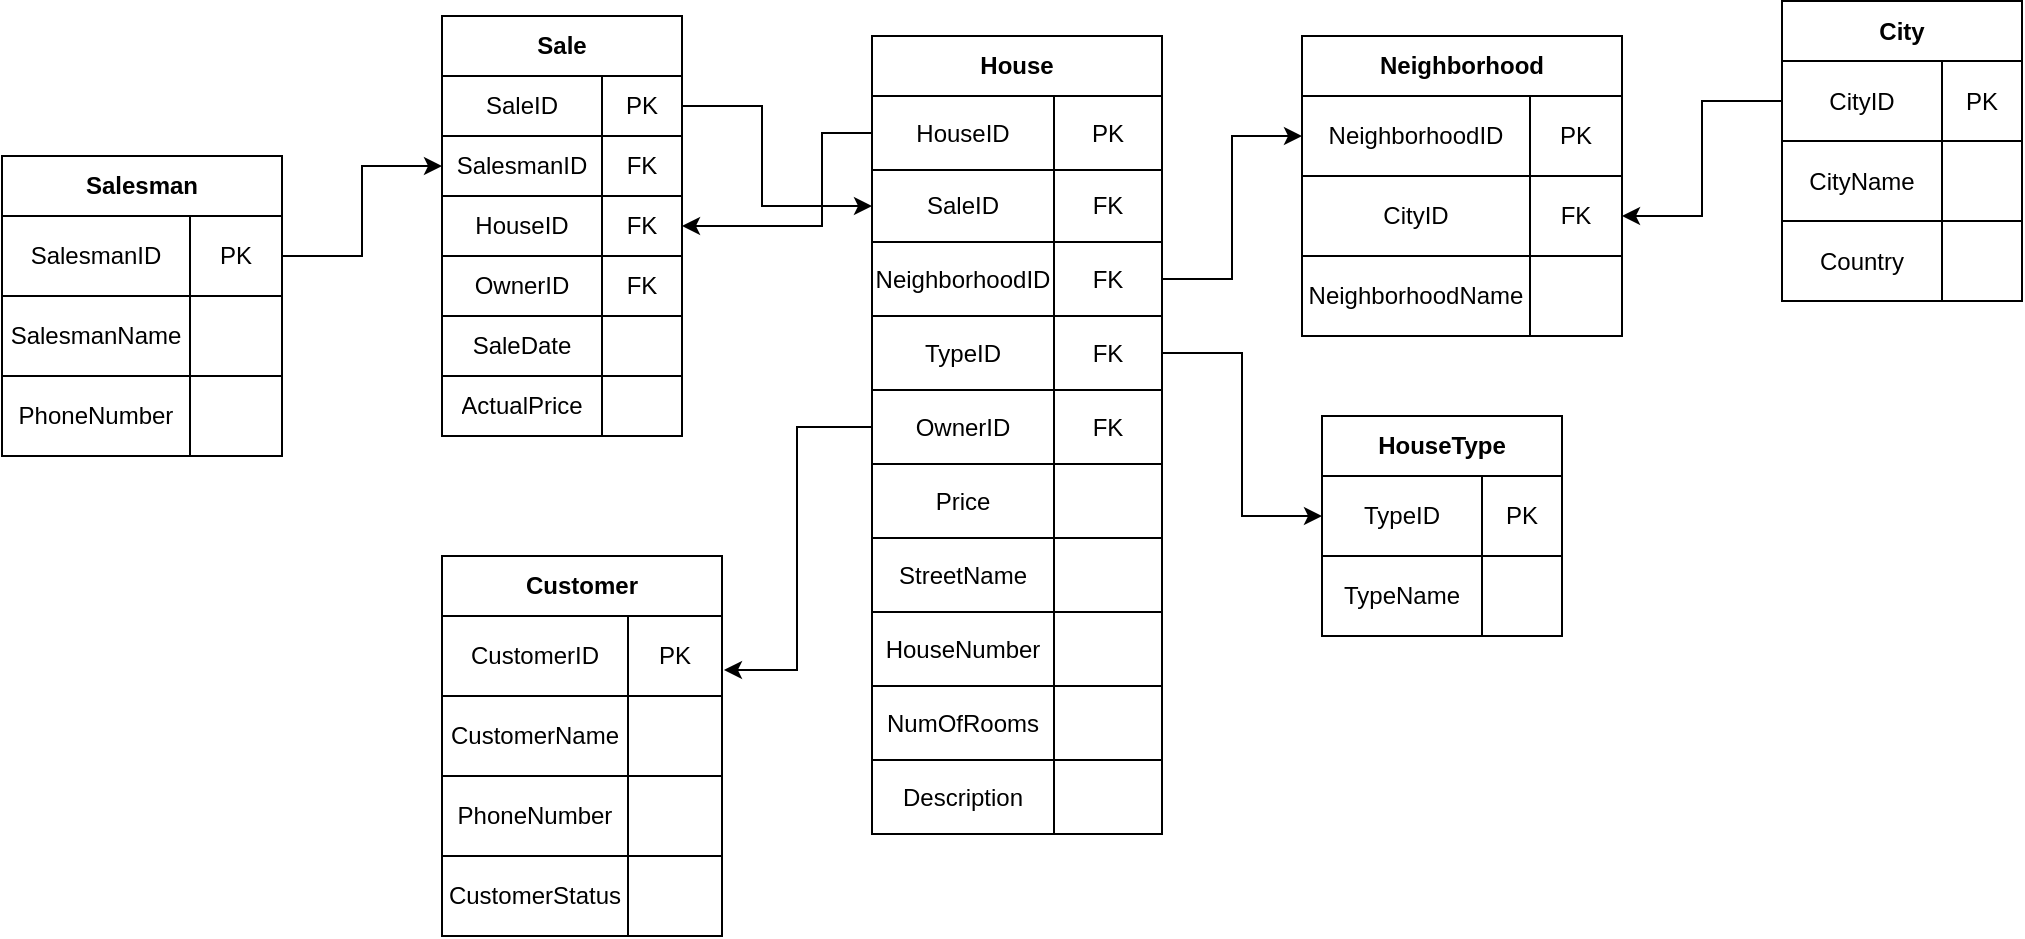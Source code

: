 <mxfile version="13.7.2" type="github">
  <diagram id="XSzSFXCYF5icY5SCVVYa" name="Page-1">
    <mxGraphModel dx="1422" dy="796" grid="1" gridSize="10" guides="1" tooltips="1" connect="1" arrows="1" fold="1" page="1" pageScale="1" pageWidth="1169" pageHeight="827" math="0" shadow="0">
      <root>
        <mxCell id="0" />
        <mxCell id="1" parent="0" />
        <mxCell id="OOOI8bQvhONiFojKNEv8-88" value="City" style="shape=table;html=1;whiteSpace=wrap;startSize=30;container=1;collapsible=0;childLayout=tableLayout;fontStyle=1;align=center;" parent="1" vertex="1">
          <mxGeometry x="980" y="52.5" width="120" height="150" as="geometry" />
        </mxCell>
        <mxCell id="OOOI8bQvhONiFojKNEv8-89" value="" style="shape=partialRectangle;html=1;whiteSpace=wrap;collapsible=0;dropTarget=0;pointerEvents=0;fillColor=none;top=0;left=0;bottom=0;right=0;points=[[0,0.5],[1,0.5]];portConstraint=eastwest;" parent="OOOI8bQvhONiFojKNEv8-88" vertex="1">
          <mxGeometry y="30" width="120" height="40" as="geometry" />
        </mxCell>
        <mxCell id="OOOI8bQvhONiFojKNEv8-90" value="CityID" style="shape=partialRectangle;html=1;whiteSpace=wrap;connectable=0;fillColor=none;top=0;left=0;bottom=0;right=0;overflow=hidden;" parent="OOOI8bQvhONiFojKNEv8-89" vertex="1">
          <mxGeometry width="80" height="40" as="geometry" />
        </mxCell>
        <mxCell id="OOOI8bQvhONiFojKNEv8-91" value="PK" style="shape=partialRectangle;html=1;whiteSpace=wrap;connectable=0;fillColor=none;top=0;left=0;bottom=0;right=0;overflow=hidden;" parent="OOOI8bQvhONiFojKNEv8-89" vertex="1">
          <mxGeometry x="80" width="40" height="40" as="geometry" />
        </mxCell>
        <mxCell id="OOOI8bQvhONiFojKNEv8-93" value="" style="shape=partialRectangle;html=1;whiteSpace=wrap;collapsible=0;dropTarget=0;pointerEvents=0;fillColor=none;top=0;left=0;bottom=0;right=0;points=[[0,0.5],[1,0.5]];portConstraint=eastwest;" parent="OOOI8bQvhONiFojKNEv8-88" vertex="1">
          <mxGeometry y="70" width="120" height="40" as="geometry" />
        </mxCell>
        <mxCell id="OOOI8bQvhONiFojKNEv8-94" value="CityName" style="shape=partialRectangle;html=1;whiteSpace=wrap;connectable=0;fillColor=none;top=0;left=0;bottom=0;right=0;overflow=hidden;" parent="OOOI8bQvhONiFojKNEv8-93" vertex="1">
          <mxGeometry width="80" height="40" as="geometry" />
        </mxCell>
        <mxCell id="OOOI8bQvhONiFojKNEv8-95" value="" style="shape=partialRectangle;html=1;whiteSpace=wrap;connectable=0;fillColor=none;top=0;left=0;bottom=0;right=0;overflow=hidden;" parent="OOOI8bQvhONiFojKNEv8-93" vertex="1">
          <mxGeometry x="80" width="40" height="40" as="geometry" />
        </mxCell>
        <mxCell id="OOOI8bQvhONiFojKNEv8-97" value="" style="shape=partialRectangle;html=1;whiteSpace=wrap;collapsible=0;dropTarget=0;pointerEvents=0;fillColor=none;top=0;left=0;bottom=0;right=0;points=[[0,0.5],[1,0.5]];portConstraint=eastwest;" parent="OOOI8bQvhONiFojKNEv8-88" vertex="1">
          <mxGeometry y="110" width="120" height="40" as="geometry" />
        </mxCell>
        <mxCell id="OOOI8bQvhONiFojKNEv8-98" value="Country" style="shape=partialRectangle;html=1;whiteSpace=wrap;connectable=0;fillColor=none;top=0;left=0;bottom=0;right=0;overflow=hidden;" parent="OOOI8bQvhONiFojKNEv8-97" vertex="1">
          <mxGeometry width="80" height="40" as="geometry" />
        </mxCell>
        <mxCell id="OOOI8bQvhONiFojKNEv8-99" value="" style="shape=partialRectangle;html=1;whiteSpace=wrap;connectable=0;fillColor=none;top=0;left=0;bottom=0;right=0;overflow=hidden;" parent="OOOI8bQvhONiFojKNEv8-97" vertex="1">
          <mxGeometry x="80" width="40" height="40" as="geometry" />
        </mxCell>
        <mxCell id="OOOI8bQvhONiFojKNEv8-114" value="Neighborhood" style="shape=table;html=1;whiteSpace=wrap;startSize=30;container=1;collapsible=0;childLayout=tableLayout;fontStyle=1;align=center;" parent="1" vertex="1">
          <mxGeometry x="740" y="70" width="160" height="150" as="geometry" />
        </mxCell>
        <mxCell id="OOOI8bQvhONiFojKNEv8-115" value="" style="shape=partialRectangle;html=1;whiteSpace=wrap;collapsible=0;dropTarget=0;pointerEvents=0;fillColor=none;top=0;left=0;bottom=0;right=0;points=[[0,0.5],[1,0.5]];portConstraint=eastwest;" parent="OOOI8bQvhONiFojKNEv8-114" vertex="1">
          <mxGeometry y="30" width="160" height="40" as="geometry" />
        </mxCell>
        <mxCell id="OOOI8bQvhONiFojKNEv8-116" value="NeighborhoodID" style="shape=partialRectangle;html=1;whiteSpace=wrap;connectable=0;fillColor=none;top=0;left=0;bottom=0;right=0;overflow=hidden;" parent="OOOI8bQvhONiFojKNEv8-115" vertex="1">
          <mxGeometry width="114" height="40" as="geometry" />
        </mxCell>
        <mxCell id="OOOI8bQvhONiFojKNEv8-117" value="PK" style="shape=partialRectangle;html=1;whiteSpace=wrap;connectable=0;fillColor=none;top=0;left=0;bottom=0;right=0;overflow=hidden;" parent="OOOI8bQvhONiFojKNEv8-115" vertex="1">
          <mxGeometry x="114" width="46" height="40" as="geometry" />
        </mxCell>
        <mxCell id="OOOI8bQvhONiFojKNEv8-119" value="" style="shape=partialRectangle;html=1;whiteSpace=wrap;collapsible=0;dropTarget=0;pointerEvents=0;fillColor=none;top=0;left=0;bottom=0;right=0;points=[[0,0.5],[1,0.5]];portConstraint=eastwest;" parent="OOOI8bQvhONiFojKNEv8-114" vertex="1">
          <mxGeometry y="70" width="160" height="40" as="geometry" />
        </mxCell>
        <mxCell id="OOOI8bQvhONiFojKNEv8-120" value="CityID" style="shape=partialRectangle;html=1;whiteSpace=wrap;connectable=0;fillColor=none;top=0;left=0;bottom=0;right=0;overflow=hidden;" parent="OOOI8bQvhONiFojKNEv8-119" vertex="1">
          <mxGeometry width="114" height="40" as="geometry" />
        </mxCell>
        <mxCell id="OOOI8bQvhONiFojKNEv8-121" value="FK" style="shape=partialRectangle;html=1;whiteSpace=wrap;connectable=0;fillColor=none;top=0;left=0;bottom=0;right=0;overflow=hidden;" parent="OOOI8bQvhONiFojKNEv8-119" vertex="1">
          <mxGeometry x="114" width="46" height="40" as="geometry" />
        </mxCell>
        <mxCell id="OOOI8bQvhONiFojKNEv8-123" value="" style="shape=partialRectangle;html=1;whiteSpace=wrap;collapsible=0;dropTarget=0;pointerEvents=0;fillColor=none;top=0;left=0;bottom=0;right=0;points=[[0,0.5],[1,0.5]];portConstraint=eastwest;" parent="OOOI8bQvhONiFojKNEv8-114" vertex="1">
          <mxGeometry y="110" width="160" height="40" as="geometry" />
        </mxCell>
        <mxCell id="OOOI8bQvhONiFojKNEv8-124" value="NeighborhoodName" style="shape=partialRectangle;html=1;whiteSpace=wrap;connectable=0;fillColor=none;top=0;left=0;bottom=0;right=0;overflow=hidden;" parent="OOOI8bQvhONiFojKNEv8-123" vertex="1">
          <mxGeometry width="114" height="40" as="geometry" />
        </mxCell>
        <mxCell id="OOOI8bQvhONiFojKNEv8-125" value="" style="shape=partialRectangle;html=1;whiteSpace=wrap;connectable=0;fillColor=none;top=0;left=0;bottom=0;right=0;overflow=hidden;" parent="OOOI8bQvhONiFojKNEv8-123" vertex="1">
          <mxGeometry x="114" width="46" height="40" as="geometry" />
        </mxCell>
        <mxCell id="OOOI8bQvhONiFojKNEv8-101" value="House" style="shape=table;html=1;whiteSpace=wrap;startSize=30;container=1;collapsible=0;childLayout=tableLayout;fontStyle=1;align=center;" parent="1" vertex="1">
          <mxGeometry x="525" y="70" width="145" height="399" as="geometry" />
        </mxCell>
        <mxCell id="OOOI8bQvhONiFojKNEv8-102" value="" style="shape=partialRectangle;html=1;whiteSpace=wrap;collapsible=0;dropTarget=0;pointerEvents=0;fillColor=none;top=0;left=0;bottom=0;right=0;points=[[0,0.5],[1,0.5]];portConstraint=eastwest;" parent="OOOI8bQvhONiFojKNEv8-101" vertex="1">
          <mxGeometry y="30" width="145" height="37" as="geometry" />
        </mxCell>
        <mxCell id="OOOI8bQvhONiFojKNEv8-103" value="HouseID" style="shape=partialRectangle;html=1;whiteSpace=wrap;connectable=0;fillColor=none;top=0;left=0;bottom=0;right=0;overflow=hidden;" parent="OOOI8bQvhONiFojKNEv8-102" vertex="1">
          <mxGeometry width="91" height="37" as="geometry" />
        </mxCell>
        <mxCell id="OOOI8bQvhONiFojKNEv8-104" value="PK" style="shape=partialRectangle;html=1;whiteSpace=wrap;connectable=0;fillColor=none;top=0;left=0;bottom=0;right=0;overflow=hidden;" parent="OOOI8bQvhONiFojKNEv8-102" vertex="1">
          <mxGeometry x="91" width="54" height="37" as="geometry" />
        </mxCell>
        <mxCell id="OOOI8bQvhONiFojKNEv8-106" value="" style="shape=partialRectangle;html=1;whiteSpace=wrap;collapsible=0;dropTarget=0;pointerEvents=0;fillColor=none;top=0;left=0;bottom=0;right=0;points=[[0,0.5],[1,0.5]];portConstraint=eastwest;" parent="OOOI8bQvhONiFojKNEv8-101" vertex="1">
          <mxGeometry y="67" width="145" height="36" as="geometry" />
        </mxCell>
        <mxCell id="OOOI8bQvhONiFojKNEv8-107" value="SaleID" style="shape=partialRectangle;html=1;whiteSpace=wrap;connectable=0;fillColor=none;top=0;left=0;bottom=0;right=0;overflow=hidden;" parent="OOOI8bQvhONiFojKNEv8-106" vertex="1">
          <mxGeometry width="91" height="36" as="geometry" />
        </mxCell>
        <mxCell id="OOOI8bQvhONiFojKNEv8-108" value="FK" style="shape=partialRectangle;html=1;whiteSpace=wrap;connectable=0;fillColor=none;top=0;left=0;bottom=0;right=0;overflow=hidden;" parent="OOOI8bQvhONiFojKNEv8-106" vertex="1">
          <mxGeometry x="91" width="54" height="36" as="geometry" />
        </mxCell>
        <mxCell id="OOOI8bQvhONiFojKNEv8-110" value="" style="shape=partialRectangle;html=1;whiteSpace=wrap;collapsible=0;dropTarget=0;pointerEvents=0;fillColor=none;top=0;left=0;bottom=0;right=0;points=[[0,0.5],[1,0.5]];portConstraint=eastwest;" parent="OOOI8bQvhONiFojKNEv8-101" vertex="1">
          <mxGeometry y="103" width="145" height="37" as="geometry" />
        </mxCell>
        <mxCell id="OOOI8bQvhONiFojKNEv8-111" value="NeighborhoodID" style="shape=partialRectangle;html=1;whiteSpace=wrap;connectable=0;fillColor=none;top=0;left=0;bottom=0;right=0;overflow=hidden;" parent="OOOI8bQvhONiFojKNEv8-110" vertex="1">
          <mxGeometry width="91" height="37" as="geometry" />
        </mxCell>
        <mxCell id="OOOI8bQvhONiFojKNEv8-112" value="FK" style="shape=partialRectangle;html=1;whiteSpace=wrap;connectable=0;fillColor=none;top=0;left=0;bottom=0;right=0;overflow=hidden;" parent="OOOI8bQvhONiFojKNEv8-110" vertex="1">
          <mxGeometry x="91" width="54" height="37" as="geometry" />
        </mxCell>
        <mxCell id="OOOI8bQvhONiFojKNEv8-190" style="shape=partialRectangle;html=1;whiteSpace=wrap;collapsible=0;dropTarget=0;pointerEvents=0;fillColor=none;top=0;left=0;bottom=0;right=0;points=[[0,0.5],[1,0.5]];portConstraint=eastwest;" parent="OOOI8bQvhONiFojKNEv8-101" vertex="1">
          <mxGeometry y="140" width="145" height="37" as="geometry" />
        </mxCell>
        <mxCell id="OOOI8bQvhONiFojKNEv8-191" value="TypeID" style="shape=partialRectangle;html=1;whiteSpace=wrap;connectable=0;fillColor=none;top=0;left=0;bottom=0;right=0;overflow=hidden;" parent="OOOI8bQvhONiFojKNEv8-190" vertex="1">
          <mxGeometry width="91" height="37" as="geometry" />
        </mxCell>
        <mxCell id="OOOI8bQvhONiFojKNEv8-192" value="FK" style="shape=partialRectangle;html=1;whiteSpace=wrap;connectable=0;fillColor=none;top=0;left=0;bottom=0;right=0;overflow=hidden;" parent="OOOI8bQvhONiFojKNEv8-190" vertex="1">
          <mxGeometry x="91" width="54" height="37" as="geometry" />
        </mxCell>
        <mxCell id="OOOI8bQvhONiFojKNEv8-232" style="shape=partialRectangle;html=1;whiteSpace=wrap;collapsible=0;dropTarget=0;pointerEvents=0;fillColor=none;top=0;left=0;bottom=0;right=0;points=[[0,0.5],[1,0.5]];portConstraint=eastwest;" parent="OOOI8bQvhONiFojKNEv8-101" vertex="1">
          <mxGeometry y="177" width="145" height="37" as="geometry" />
        </mxCell>
        <mxCell id="OOOI8bQvhONiFojKNEv8-233" value="OwnerID" style="shape=partialRectangle;html=1;whiteSpace=wrap;connectable=0;fillColor=none;top=0;left=0;bottom=0;right=0;overflow=hidden;" parent="OOOI8bQvhONiFojKNEv8-232" vertex="1">
          <mxGeometry width="91" height="37" as="geometry" />
        </mxCell>
        <mxCell id="OOOI8bQvhONiFojKNEv8-234" value="FK" style="shape=partialRectangle;html=1;whiteSpace=wrap;connectable=0;fillColor=none;top=0;left=0;bottom=0;right=0;overflow=hidden;" parent="OOOI8bQvhONiFojKNEv8-232" vertex="1">
          <mxGeometry x="91" width="54" height="37" as="geometry" />
        </mxCell>
        <mxCell id="OOOI8bQvhONiFojKNEv8-193" style="shape=partialRectangle;html=1;whiteSpace=wrap;collapsible=0;dropTarget=0;pointerEvents=0;fillColor=none;top=0;left=0;bottom=0;right=0;points=[[0,0.5],[1,0.5]];portConstraint=eastwest;" parent="OOOI8bQvhONiFojKNEv8-101" vertex="1">
          <mxGeometry y="214" width="145" height="37" as="geometry" />
        </mxCell>
        <mxCell id="OOOI8bQvhONiFojKNEv8-194" value="Price" style="shape=partialRectangle;html=1;whiteSpace=wrap;connectable=0;fillColor=none;top=0;left=0;bottom=0;right=0;overflow=hidden;" parent="OOOI8bQvhONiFojKNEv8-193" vertex="1">
          <mxGeometry width="91" height="37" as="geometry" />
        </mxCell>
        <mxCell id="OOOI8bQvhONiFojKNEv8-195" style="shape=partialRectangle;html=1;whiteSpace=wrap;connectable=0;fillColor=none;top=0;left=0;bottom=0;right=0;overflow=hidden;" parent="OOOI8bQvhONiFojKNEv8-193" vertex="1">
          <mxGeometry x="91" width="54" height="37" as="geometry" />
        </mxCell>
        <mxCell id="OOOI8bQvhONiFojKNEv8-196" style="shape=partialRectangle;html=1;whiteSpace=wrap;collapsible=0;dropTarget=0;pointerEvents=0;fillColor=none;top=0;left=0;bottom=0;right=0;points=[[0,0.5],[1,0.5]];portConstraint=eastwest;" parent="OOOI8bQvhONiFojKNEv8-101" vertex="1">
          <mxGeometry y="251" width="145" height="37" as="geometry" />
        </mxCell>
        <mxCell id="OOOI8bQvhONiFojKNEv8-197" value="StreetName" style="shape=partialRectangle;html=1;whiteSpace=wrap;connectable=0;fillColor=none;top=0;left=0;bottom=0;right=0;overflow=hidden;" parent="OOOI8bQvhONiFojKNEv8-196" vertex="1">
          <mxGeometry width="91" height="37" as="geometry" />
        </mxCell>
        <mxCell id="OOOI8bQvhONiFojKNEv8-198" style="shape=partialRectangle;html=1;whiteSpace=wrap;connectable=0;fillColor=none;top=0;left=0;bottom=0;right=0;overflow=hidden;" parent="OOOI8bQvhONiFojKNEv8-196" vertex="1">
          <mxGeometry x="91" width="54" height="37" as="geometry" />
        </mxCell>
        <mxCell id="OOOI8bQvhONiFojKNEv8-199" style="shape=partialRectangle;html=1;whiteSpace=wrap;collapsible=0;dropTarget=0;pointerEvents=0;fillColor=none;top=0;left=0;bottom=0;right=0;points=[[0,0.5],[1,0.5]];portConstraint=eastwest;" parent="OOOI8bQvhONiFojKNEv8-101" vertex="1">
          <mxGeometry y="288" width="145" height="37" as="geometry" />
        </mxCell>
        <mxCell id="OOOI8bQvhONiFojKNEv8-200" value="HouseNumber" style="shape=partialRectangle;html=1;whiteSpace=wrap;connectable=0;fillColor=none;top=0;left=0;bottom=0;right=0;overflow=hidden;" parent="OOOI8bQvhONiFojKNEv8-199" vertex="1">
          <mxGeometry width="91" height="37" as="geometry" />
        </mxCell>
        <mxCell id="OOOI8bQvhONiFojKNEv8-201" style="shape=partialRectangle;html=1;whiteSpace=wrap;connectable=0;fillColor=none;top=0;left=0;bottom=0;right=0;overflow=hidden;" parent="OOOI8bQvhONiFojKNEv8-199" vertex="1">
          <mxGeometry x="91" width="54" height="37" as="geometry" />
        </mxCell>
        <mxCell id="OOOI8bQvhONiFojKNEv8-202" style="shape=partialRectangle;html=1;whiteSpace=wrap;collapsible=0;dropTarget=0;pointerEvents=0;fillColor=none;top=0;left=0;bottom=0;right=0;points=[[0,0.5],[1,0.5]];portConstraint=eastwest;" parent="OOOI8bQvhONiFojKNEv8-101" vertex="1">
          <mxGeometry y="325" width="145" height="37" as="geometry" />
        </mxCell>
        <mxCell id="OOOI8bQvhONiFojKNEv8-203" value="NumOfRooms" style="shape=partialRectangle;html=1;whiteSpace=wrap;connectable=0;fillColor=none;top=0;left=0;bottom=0;right=0;overflow=hidden;" parent="OOOI8bQvhONiFojKNEv8-202" vertex="1">
          <mxGeometry width="91" height="37" as="geometry" />
        </mxCell>
        <mxCell id="OOOI8bQvhONiFojKNEv8-204" style="shape=partialRectangle;html=1;whiteSpace=wrap;connectable=0;fillColor=none;top=0;left=0;bottom=0;right=0;overflow=hidden;" parent="OOOI8bQvhONiFojKNEv8-202" vertex="1">
          <mxGeometry x="91" width="54" height="37" as="geometry" />
        </mxCell>
        <mxCell id="OOOI8bQvhONiFojKNEv8-205" style="shape=partialRectangle;html=1;whiteSpace=wrap;collapsible=0;dropTarget=0;pointerEvents=0;fillColor=none;top=0;left=0;bottom=0;right=0;points=[[0,0.5],[1,0.5]];portConstraint=eastwest;" parent="OOOI8bQvhONiFojKNEv8-101" vertex="1">
          <mxGeometry y="362" width="145" height="37" as="geometry" />
        </mxCell>
        <mxCell id="OOOI8bQvhONiFojKNEv8-206" value="Description" style="shape=partialRectangle;html=1;whiteSpace=wrap;connectable=0;fillColor=none;top=0;left=0;bottom=0;right=0;overflow=hidden;" parent="OOOI8bQvhONiFojKNEv8-205" vertex="1">
          <mxGeometry width="91" height="37" as="geometry" />
        </mxCell>
        <mxCell id="OOOI8bQvhONiFojKNEv8-207" style="shape=partialRectangle;html=1;whiteSpace=wrap;connectable=0;fillColor=none;top=0;left=0;bottom=0;right=0;overflow=hidden;" parent="OOOI8bQvhONiFojKNEv8-205" vertex="1">
          <mxGeometry x="91" width="54" height="37" as="geometry" />
        </mxCell>
        <mxCell id="OOOI8bQvhONiFojKNEv8-127" value="Sale" style="shape=table;html=1;whiteSpace=wrap;startSize=30;container=1;collapsible=0;childLayout=tableLayout;fontStyle=1;align=center;" parent="1" vertex="1">
          <mxGeometry x="310" y="60" width="120" height="210" as="geometry" />
        </mxCell>
        <mxCell id="OOOI8bQvhONiFojKNEv8-128" value="" style="shape=partialRectangle;html=1;whiteSpace=wrap;collapsible=0;dropTarget=0;pointerEvents=0;fillColor=none;top=0;left=0;bottom=0;right=0;points=[[0,0.5],[1,0.5]];portConstraint=eastwest;" parent="OOOI8bQvhONiFojKNEv8-127" vertex="1">
          <mxGeometry y="30" width="120" height="30" as="geometry" />
        </mxCell>
        <mxCell id="OOOI8bQvhONiFojKNEv8-129" value="SaleID" style="shape=partialRectangle;html=1;whiteSpace=wrap;connectable=0;fillColor=none;top=0;left=0;bottom=0;right=0;overflow=hidden;" parent="OOOI8bQvhONiFojKNEv8-128" vertex="1">
          <mxGeometry width="80" height="30" as="geometry" />
        </mxCell>
        <mxCell id="OOOI8bQvhONiFojKNEv8-130" value="PK" style="shape=partialRectangle;html=1;whiteSpace=wrap;connectable=0;fillColor=none;top=0;left=0;bottom=0;right=0;overflow=hidden;" parent="OOOI8bQvhONiFojKNEv8-128" vertex="1">
          <mxGeometry x="80" width="40" height="30" as="geometry" />
        </mxCell>
        <mxCell id="OOOI8bQvhONiFojKNEv8-132" value="" style="shape=partialRectangle;html=1;whiteSpace=wrap;collapsible=0;dropTarget=0;pointerEvents=0;fillColor=none;top=0;left=0;bottom=0;right=0;points=[[0,0.5],[1,0.5]];portConstraint=eastwest;" parent="OOOI8bQvhONiFojKNEv8-127" vertex="1">
          <mxGeometry y="60" width="120" height="30" as="geometry" />
        </mxCell>
        <mxCell id="OOOI8bQvhONiFojKNEv8-133" value="SalesmanID" style="shape=partialRectangle;html=1;whiteSpace=wrap;connectable=0;fillColor=none;top=0;left=0;bottom=0;right=0;overflow=hidden;" parent="OOOI8bQvhONiFojKNEv8-132" vertex="1">
          <mxGeometry width="80" height="30" as="geometry" />
        </mxCell>
        <mxCell id="OOOI8bQvhONiFojKNEv8-134" value="FK" style="shape=partialRectangle;html=1;whiteSpace=wrap;connectable=0;fillColor=none;top=0;left=0;bottom=0;right=0;overflow=hidden;" parent="OOOI8bQvhONiFojKNEv8-132" vertex="1">
          <mxGeometry x="80" width="40" height="30" as="geometry" />
        </mxCell>
        <mxCell id="OOOI8bQvhONiFojKNEv8-136" value="" style="shape=partialRectangle;html=1;whiteSpace=wrap;collapsible=0;dropTarget=0;pointerEvents=0;fillColor=none;top=0;left=0;bottom=0;right=0;points=[[0,0.5],[1,0.5]];portConstraint=eastwest;" parent="OOOI8bQvhONiFojKNEv8-127" vertex="1">
          <mxGeometry y="90" width="120" height="30" as="geometry" />
        </mxCell>
        <mxCell id="OOOI8bQvhONiFojKNEv8-137" value="HouseID" style="shape=partialRectangle;html=1;whiteSpace=wrap;connectable=0;fillColor=none;top=0;left=0;bottom=0;right=0;overflow=hidden;" parent="OOOI8bQvhONiFojKNEv8-136" vertex="1">
          <mxGeometry width="80" height="30" as="geometry" />
        </mxCell>
        <mxCell id="OOOI8bQvhONiFojKNEv8-138" value="FK" style="shape=partialRectangle;html=1;whiteSpace=wrap;connectable=0;fillColor=none;top=0;left=0;bottom=0;right=0;overflow=hidden;" parent="OOOI8bQvhONiFojKNEv8-136" vertex="1">
          <mxGeometry x="80" width="40" height="30" as="geometry" />
        </mxCell>
        <mxCell id="OOOI8bQvhONiFojKNEv8-208" style="shape=partialRectangle;html=1;whiteSpace=wrap;collapsible=0;dropTarget=0;pointerEvents=0;fillColor=none;top=0;left=0;bottom=0;right=0;points=[[0,0.5],[1,0.5]];portConstraint=eastwest;" parent="OOOI8bQvhONiFojKNEv8-127" vertex="1">
          <mxGeometry y="120" width="120" height="30" as="geometry" />
        </mxCell>
        <mxCell id="OOOI8bQvhONiFojKNEv8-209" value="OwnerID" style="shape=partialRectangle;html=1;whiteSpace=wrap;connectable=0;fillColor=none;top=0;left=0;bottom=0;right=0;overflow=hidden;" parent="OOOI8bQvhONiFojKNEv8-208" vertex="1">
          <mxGeometry width="80" height="30" as="geometry" />
        </mxCell>
        <mxCell id="OOOI8bQvhONiFojKNEv8-210" value="FK" style="shape=partialRectangle;html=1;whiteSpace=wrap;connectable=0;fillColor=none;top=0;left=0;bottom=0;right=0;overflow=hidden;" parent="OOOI8bQvhONiFojKNEv8-208" vertex="1">
          <mxGeometry x="80" width="40" height="30" as="geometry" />
        </mxCell>
        <mxCell id="OOOI8bQvhONiFojKNEv8-211" style="shape=partialRectangle;html=1;whiteSpace=wrap;collapsible=0;dropTarget=0;pointerEvents=0;fillColor=none;top=0;left=0;bottom=0;right=0;points=[[0,0.5],[1,0.5]];portConstraint=eastwest;" parent="OOOI8bQvhONiFojKNEv8-127" vertex="1">
          <mxGeometry y="150" width="120" height="30" as="geometry" />
        </mxCell>
        <mxCell id="OOOI8bQvhONiFojKNEv8-212" value="SaleDate" style="shape=partialRectangle;html=1;whiteSpace=wrap;connectable=0;fillColor=none;top=0;left=0;bottom=0;right=0;overflow=hidden;" parent="OOOI8bQvhONiFojKNEv8-211" vertex="1">
          <mxGeometry width="80" height="30" as="geometry" />
        </mxCell>
        <mxCell id="OOOI8bQvhONiFojKNEv8-213" style="shape=partialRectangle;html=1;whiteSpace=wrap;connectable=0;fillColor=none;top=0;left=0;bottom=0;right=0;overflow=hidden;" parent="OOOI8bQvhONiFojKNEv8-211" vertex="1">
          <mxGeometry x="80" width="40" height="30" as="geometry" />
        </mxCell>
        <mxCell id="OOOI8bQvhONiFojKNEv8-214" style="shape=partialRectangle;html=1;whiteSpace=wrap;collapsible=0;dropTarget=0;pointerEvents=0;fillColor=none;top=0;left=0;bottom=0;right=0;points=[[0,0.5],[1,0.5]];portConstraint=eastwest;" parent="OOOI8bQvhONiFojKNEv8-127" vertex="1">
          <mxGeometry y="180" width="120" height="30" as="geometry" />
        </mxCell>
        <mxCell id="OOOI8bQvhONiFojKNEv8-215" value="ActualPrice" style="shape=partialRectangle;html=1;whiteSpace=wrap;connectable=0;fillColor=none;top=0;left=0;bottom=0;right=0;overflow=hidden;" parent="OOOI8bQvhONiFojKNEv8-214" vertex="1">
          <mxGeometry width="80" height="30" as="geometry" />
        </mxCell>
        <mxCell id="OOOI8bQvhONiFojKNEv8-216" style="shape=partialRectangle;html=1;whiteSpace=wrap;connectable=0;fillColor=none;top=0;left=0;bottom=0;right=0;overflow=hidden;" parent="OOOI8bQvhONiFojKNEv8-214" vertex="1">
          <mxGeometry x="80" width="40" height="30" as="geometry" />
        </mxCell>
        <mxCell id="OOOI8bQvhONiFojKNEv8-226" style="edgeStyle=orthogonalEdgeStyle;rounded=0;orthogonalLoop=1;jettySize=auto;html=1;exitX=0;exitY=0.5;exitDx=0;exitDy=0;entryX=1;entryY=0.5;entryDx=0;entryDy=0;" parent="1" source="OOOI8bQvhONiFojKNEv8-89" target="OOOI8bQvhONiFojKNEv8-119" edge="1">
          <mxGeometry relative="1" as="geometry" />
        </mxCell>
        <mxCell id="OOOI8bQvhONiFojKNEv8-166" value="Customer" style="shape=table;html=1;whiteSpace=wrap;startSize=30;container=1;collapsible=0;childLayout=tableLayout;fontStyle=1;align=center;" parent="1" vertex="1">
          <mxGeometry x="310" y="330" width="140" height="190" as="geometry" />
        </mxCell>
        <mxCell id="OOOI8bQvhONiFojKNEv8-167" value="" style="shape=partialRectangle;html=1;whiteSpace=wrap;collapsible=0;dropTarget=0;pointerEvents=0;fillColor=none;top=0;left=0;bottom=0;right=0;points=[[0,0.5],[1,0.5]];portConstraint=eastwest;" parent="OOOI8bQvhONiFojKNEv8-166" vertex="1">
          <mxGeometry y="30" width="140" height="40" as="geometry" />
        </mxCell>
        <mxCell id="OOOI8bQvhONiFojKNEv8-168" value="CustomerID" style="shape=partialRectangle;html=1;whiteSpace=wrap;connectable=0;fillColor=none;top=0;left=0;bottom=0;right=0;overflow=hidden;" parent="OOOI8bQvhONiFojKNEv8-167" vertex="1">
          <mxGeometry width="93" height="40" as="geometry" />
        </mxCell>
        <mxCell id="OOOI8bQvhONiFojKNEv8-169" value="PK" style="shape=partialRectangle;html=1;whiteSpace=wrap;connectable=0;fillColor=none;top=0;left=0;bottom=0;right=0;overflow=hidden;" parent="OOOI8bQvhONiFojKNEv8-167" vertex="1">
          <mxGeometry x="93" width="47" height="40" as="geometry" />
        </mxCell>
        <mxCell id="OOOI8bQvhONiFojKNEv8-171" value="" style="shape=partialRectangle;html=1;whiteSpace=wrap;collapsible=0;dropTarget=0;pointerEvents=0;fillColor=none;top=0;left=0;bottom=0;right=0;points=[[0,0.5],[1,0.5]];portConstraint=eastwest;" parent="OOOI8bQvhONiFojKNEv8-166" vertex="1">
          <mxGeometry y="70" width="140" height="40" as="geometry" />
        </mxCell>
        <mxCell id="OOOI8bQvhONiFojKNEv8-172" value="CustomerName" style="shape=partialRectangle;html=1;whiteSpace=wrap;connectable=0;fillColor=none;top=0;left=0;bottom=0;right=0;overflow=hidden;" parent="OOOI8bQvhONiFojKNEv8-171" vertex="1">
          <mxGeometry width="93" height="40" as="geometry" />
        </mxCell>
        <mxCell id="OOOI8bQvhONiFojKNEv8-173" value="" style="shape=partialRectangle;html=1;whiteSpace=wrap;connectable=0;fillColor=none;top=0;left=0;bottom=0;right=0;overflow=hidden;" parent="OOOI8bQvhONiFojKNEv8-171" vertex="1">
          <mxGeometry x="93" width="47" height="40" as="geometry" />
        </mxCell>
        <mxCell id="OOOI8bQvhONiFojKNEv8-175" value="" style="shape=partialRectangle;html=1;whiteSpace=wrap;collapsible=0;dropTarget=0;pointerEvents=0;fillColor=none;top=0;left=0;bottom=0;right=0;points=[[0,0.5],[1,0.5]];portConstraint=eastwest;" parent="OOOI8bQvhONiFojKNEv8-166" vertex="1">
          <mxGeometry y="110" width="140" height="40" as="geometry" />
        </mxCell>
        <mxCell id="OOOI8bQvhONiFojKNEv8-176" value="PhoneNumber" style="shape=partialRectangle;html=1;whiteSpace=wrap;connectable=0;fillColor=none;top=0;left=0;bottom=0;right=0;overflow=hidden;" parent="OOOI8bQvhONiFojKNEv8-175" vertex="1">
          <mxGeometry width="93" height="40" as="geometry" />
        </mxCell>
        <mxCell id="OOOI8bQvhONiFojKNEv8-177" value="" style="shape=partialRectangle;html=1;whiteSpace=wrap;connectable=0;fillColor=none;top=0;left=0;bottom=0;right=0;overflow=hidden;" parent="OOOI8bQvhONiFojKNEv8-175" vertex="1">
          <mxGeometry x="93" width="47" height="40" as="geometry" />
        </mxCell>
        <mxCell id="OOOI8bQvhONiFojKNEv8-223" style="shape=partialRectangle;html=1;whiteSpace=wrap;collapsible=0;dropTarget=0;pointerEvents=0;fillColor=none;top=0;left=0;bottom=0;right=0;points=[[0,0.5],[1,0.5]];portConstraint=eastwest;" parent="OOOI8bQvhONiFojKNEv8-166" vertex="1">
          <mxGeometry y="150" width="140" height="40" as="geometry" />
        </mxCell>
        <mxCell id="OOOI8bQvhONiFojKNEv8-224" value="CustomerStatus" style="shape=partialRectangle;html=1;whiteSpace=wrap;connectable=0;fillColor=none;top=0;left=0;bottom=0;right=0;overflow=hidden;" parent="OOOI8bQvhONiFojKNEv8-223" vertex="1">
          <mxGeometry width="93" height="40" as="geometry" />
        </mxCell>
        <mxCell id="OOOI8bQvhONiFojKNEv8-225" style="shape=partialRectangle;html=1;whiteSpace=wrap;connectable=0;fillColor=none;top=0;left=0;bottom=0;right=0;overflow=hidden;" parent="OOOI8bQvhONiFojKNEv8-223" vertex="1">
          <mxGeometry x="93" width="47" height="40" as="geometry" />
        </mxCell>
        <mxCell id="OOOI8bQvhONiFojKNEv8-140" value="Salesman" style="shape=table;html=1;whiteSpace=wrap;startSize=30;container=1;collapsible=0;childLayout=tableLayout;fontStyle=1;align=center;" parent="1" vertex="1">
          <mxGeometry x="90" y="130" width="140" height="150" as="geometry" />
        </mxCell>
        <mxCell id="OOOI8bQvhONiFojKNEv8-141" value="" style="shape=partialRectangle;html=1;whiteSpace=wrap;collapsible=0;dropTarget=0;pointerEvents=0;fillColor=none;top=0;left=0;bottom=0;right=0;points=[[0,0.5],[1,0.5]];portConstraint=eastwest;" parent="OOOI8bQvhONiFojKNEv8-140" vertex="1">
          <mxGeometry y="30" width="140" height="40" as="geometry" />
        </mxCell>
        <mxCell id="OOOI8bQvhONiFojKNEv8-142" value="SalesmanID" style="shape=partialRectangle;html=1;whiteSpace=wrap;connectable=0;fillColor=none;top=0;left=0;bottom=0;right=0;overflow=hidden;" parent="OOOI8bQvhONiFojKNEv8-141" vertex="1">
          <mxGeometry width="94" height="40" as="geometry" />
        </mxCell>
        <mxCell id="OOOI8bQvhONiFojKNEv8-143" value="PK" style="shape=partialRectangle;html=1;whiteSpace=wrap;connectable=0;fillColor=none;top=0;left=0;bottom=0;right=0;overflow=hidden;" parent="OOOI8bQvhONiFojKNEv8-141" vertex="1">
          <mxGeometry x="94" width="46" height="40" as="geometry" />
        </mxCell>
        <mxCell id="OOOI8bQvhONiFojKNEv8-145" value="" style="shape=partialRectangle;html=1;whiteSpace=wrap;collapsible=0;dropTarget=0;pointerEvents=0;fillColor=none;top=0;left=0;bottom=0;right=0;points=[[0,0.5],[1,0.5]];portConstraint=eastwest;" parent="OOOI8bQvhONiFojKNEv8-140" vertex="1">
          <mxGeometry y="70" width="140" height="40" as="geometry" />
        </mxCell>
        <mxCell id="OOOI8bQvhONiFojKNEv8-146" value="SalesmanName" style="shape=partialRectangle;html=1;whiteSpace=wrap;connectable=0;fillColor=none;top=0;left=0;bottom=0;right=0;overflow=hidden;" parent="OOOI8bQvhONiFojKNEv8-145" vertex="1">
          <mxGeometry width="94" height="40" as="geometry" />
        </mxCell>
        <mxCell id="OOOI8bQvhONiFojKNEv8-147" value="" style="shape=partialRectangle;html=1;whiteSpace=wrap;connectable=0;fillColor=none;top=0;left=0;bottom=0;right=0;overflow=hidden;" parent="OOOI8bQvhONiFojKNEv8-145" vertex="1">
          <mxGeometry x="94" width="46" height="40" as="geometry" />
        </mxCell>
        <mxCell id="OOOI8bQvhONiFojKNEv8-149" value="" style="shape=partialRectangle;html=1;whiteSpace=wrap;collapsible=0;dropTarget=0;pointerEvents=0;fillColor=none;top=0;left=0;bottom=0;right=0;points=[[0,0.5],[1,0.5]];portConstraint=eastwest;" parent="OOOI8bQvhONiFojKNEv8-140" vertex="1">
          <mxGeometry y="110" width="140" height="40" as="geometry" />
        </mxCell>
        <mxCell id="OOOI8bQvhONiFojKNEv8-150" value="PhoneNumber" style="shape=partialRectangle;html=1;whiteSpace=wrap;connectable=0;fillColor=none;top=0;left=0;bottom=0;right=0;overflow=hidden;" parent="OOOI8bQvhONiFojKNEv8-149" vertex="1">
          <mxGeometry width="94" height="40" as="geometry" />
        </mxCell>
        <mxCell id="OOOI8bQvhONiFojKNEv8-151" value="" style="shape=partialRectangle;html=1;whiteSpace=wrap;connectable=0;fillColor=none;top=0;left=0;bottom=0;right=0;overflow=hidden;" parent="OOOI8bQvhONiFojKNEv8-149" vertex="1">
          <mxGeometry x="94" width="46" height="40" as="geometry" />
        </mxCell>
        <mxCell id="OOOI8bQvhONiFojKNEv8-227" style="edgeStyle=orthogonalEdgeStyle;rounded=0;orthogonalLoop=1;jettySize=auto;html=1;exitX=1;exitY=0.5;exitDx=0;exitDy=0;entryX=0;entryY=0.5;entryDx=0;entryDy=0;" parent="1" source="OOOI8bQvhONiFojKNEv8-141" target="OOOI8bQvhONiFojKNEv8-132" edge="1">
          <mxGeometry relative="1" as="geometry" />
        </mxCell>
        <mxCell id="OOOI8bQvhONiFojKNEv8-228" style="edgeStyle=orthogonalEdgeStyle;rounded=0;orthogonalLoop=1;jettySize=auto;html=1;exitX=0;exitY=0.5;exitDx=0;exitDy=0;entryX=1;entryY=0.5;entryDx=0;entryDy=0;" parent="1" source="OOOI8bQvhONiFojKNEv8-102" target="OOOI8bQvhONiFojKNEv8-136" edge="1">
          <mxGeometry relative="1" as="geometry">
            <Array as="points">
              <mxPoint x="500" y="119" />
              <mxPoint x="500" y="165" />
            </Array>
          </mxGeometry>
        </mxCell>
        <mxCell id="OOOI8bQvhONiFojKNEv8-229" style="edgeStyle=orthogonalEdgeStyle;rounded=0;orthogonalLoop=1;jettySize=auto;html=1;exitX=0;exitY=0.5;exitDx=0;exitDy=0;entryX=1.007;entryY=0.675;entryDx=0;entryDy=0;entryPerimeter=0;" parent="1" source="OOOI8bQvhONiFojKNEv8-232" target="OOOI8bQvhONiFojKNEv8-167" edge="1">
          <mxGeometry relative="1" as="geometry" />
        </mxCell>
        <mxCell id="OOOI8bQvhONiFojKNEv8-230" style="edgeStyle=orthogonalEdgeStyle;rounded=0;orthogonalLoop=1;jettySize=auto;html=1;exitX=1;exitY=0.5;exitDx=0;exitDy=0;entryX=0;entryY=0.5;entryDx=0;entryDy=0;" parent="1" source="OOOI8bQvhONiFojKNEv8-110" target="OOOI8bQvhONiFojKNEv8-115" edge="1">
          <mxGeometry relative="1" as="geometry" />
        </mxCell>
        <mxCell id="OOOI8bQvhONiFojKNEv8-153" value="HouseType" style="shape=table;html=1;whiteSpace=wrap;startSize=30;container=1;collapsible=0;childLayout=tableLayout;fontStyle=1;align=center;" parent="1" vertex="1">
          <mxGeometry x="750" y="260" width="120" height="110" as="geometry" />
        </mxCell>
        <mxCell id="OOOI8bQvhONiFojKNEv8-154" value="" style="shape=partialRectangle;html=1;whiteSpace=wrap;collapsible=0;dropTarget=0;pointerEvents=0;fillColor=none;top=0;left=0;bottom=0;right=0;points=[[0,0.5],[1,0.5]];portConstraint=eastwest;" parent="OOOI8bQvhONiFojKNEv8-153" vertex="1">
          <mxGeometry y="30" width="120" height="40" as="geometry" />
        </mxCell>
        <mxCell id="OOOI8bQvhONiFojKNEv8-155" value="TypeID" style="shape=partialRectangle;html=1;whiteSpace=wrap;connectable=0;fillColor=none;top=0;left=0;bottom=0;right=0;overflow=hidden;" parent="OOOI8bQvhONiFojKNEv8-154" vertex="1">
          <mxGeometry width="80" height="40" as="geometry" />
        </mxCell>
        <mxCell id="OOOI8bQvhONiFojKNEv8-156" value="PK" style="shape=partialRectangle;html=1;whiteSpace=wrap;connectable=0;fillColor=none;top=0;left=0;bottom=0;right=0;overflow=hidden;" parent="OOOI8bQvhONiFojKNEv8-154" vertex="1">
          <mxGeometry x="80" width="40" height="40" as="geometry" />
        </mxCell>
        <mxCell id="OOOI8bQvhONiFojKNEv8-158" value="" style="shape=partialRectangle;html=1;whiteSpace=wrap;collapsible=0;dropTarget=0;pointerEvents=0;fillColor=none;top=0;left=0;bottom=0;right=0;points=[[0,0.5],[1,0.5]];portConstraint=eastwest;" parent="OOOI8bQvhONiFojKNEv8-153" vertex="1">
          <mxGeometry y="70" width="120" height="40" as="geometry" />
        </mxCell>
        <mxCell id="OOOI8bQvhONiFojKNEv8-159" value="TypeName" style="shape=partialRectangle;html=1;whiteSpace=wrap;connectable=0;fillColor=none;top=0;left=0;bottom=0;right=0;overflow=hidden;" parent="OOOI8bQvhONiFojKNEv8-158" vertex="1">
          <mxGeometry width="80" height="40" as="geometry" />
        </mxCell>
        <mxCell id="OOOI8bQvhONiFojKNEv8-160" value="" style="shape=partialRectangle;html=1;whiteSpace=wrap;connectable=0;fillColor=none;top=0;left=0;bottom=0;right=0;overflow=hidden;" parent="OOOI8bQvhONiFojKNEv8-158" vertex="1">
          <mxGeometry x="80" width="40" height="40" as="geometry" />
        </mxCell>
        <mxCell id="OOOI8bQvhONiFojKNEv8-231" style="edgeStyle=orthogonalEdgeStyle;rounded=0;orthogonalLoop=1;jettySize=auto;html=1;exitX=1;exitY=0.5;exitDx=0;exitDy=0;entryX=0;entryY=0.5;entryDx=0;entryDy=0;" parent="1" source="OOOI8bQvhONiFojKNEv8-190" target="OOOI8bQvhONiFojKNEv8-154" edge="1">
          <mxGeometry relative="1" as="geometry" />
        </mxCell>
        <mxCell id="OOOI8bQvhONiFojKNEv8-235" style="edgeStyle=orthogonalEdgeStyle;rounded=0;orthogonalLoop=1;jettySize=auto;html=1;entryX=0;entryY=0.5;entryDx=0;entryDy=0;" parent="1" source="OOOI8bQvhONiFojKNEv8-128" target="OOOI8bQvhONiFojKNEv8-106" edge="1">
          <mxGeometry relative="1" as="geometry">
            <Array as="points">
              <mxPoint x="470" y="105" />
              <mxPoint x="470" y="155" />
            </Array>
          </mxGeometry>
        </mxCell>
      </root>
    </mxGraphModel>
  </diagram>
</mxfile>
